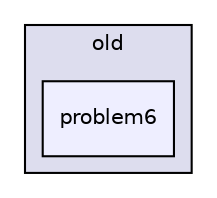 digraph "C:/Users/Ayo/Desktop/jenes 2.0/src/jenes/tutorials/old/problem6" {
  compound=true
  node [ fontsize="10", fontname="Helvetica"];
  edge [ labelfontsize="10", labelfontname="Helvetica"];
  subgraph clusterdir_ef30465ad283d2c9261a48472e49d20d {
    graph [ bgcolor="#ddddee", pencolor="black", label="old" fontname="Helvetica", fontsize="10", URL="dir_ef30465ad283d2c9261a48472e49d20d.html"]
  dir_c879c5ef513516f8620a1675cc5f457d [shape=box, label="problem6", style="filled", fillcolor="#eeeeff", pencolor="black", URL="dir_c879c5ef513516f8620a1675cc5f457d.html"];
  }
}
